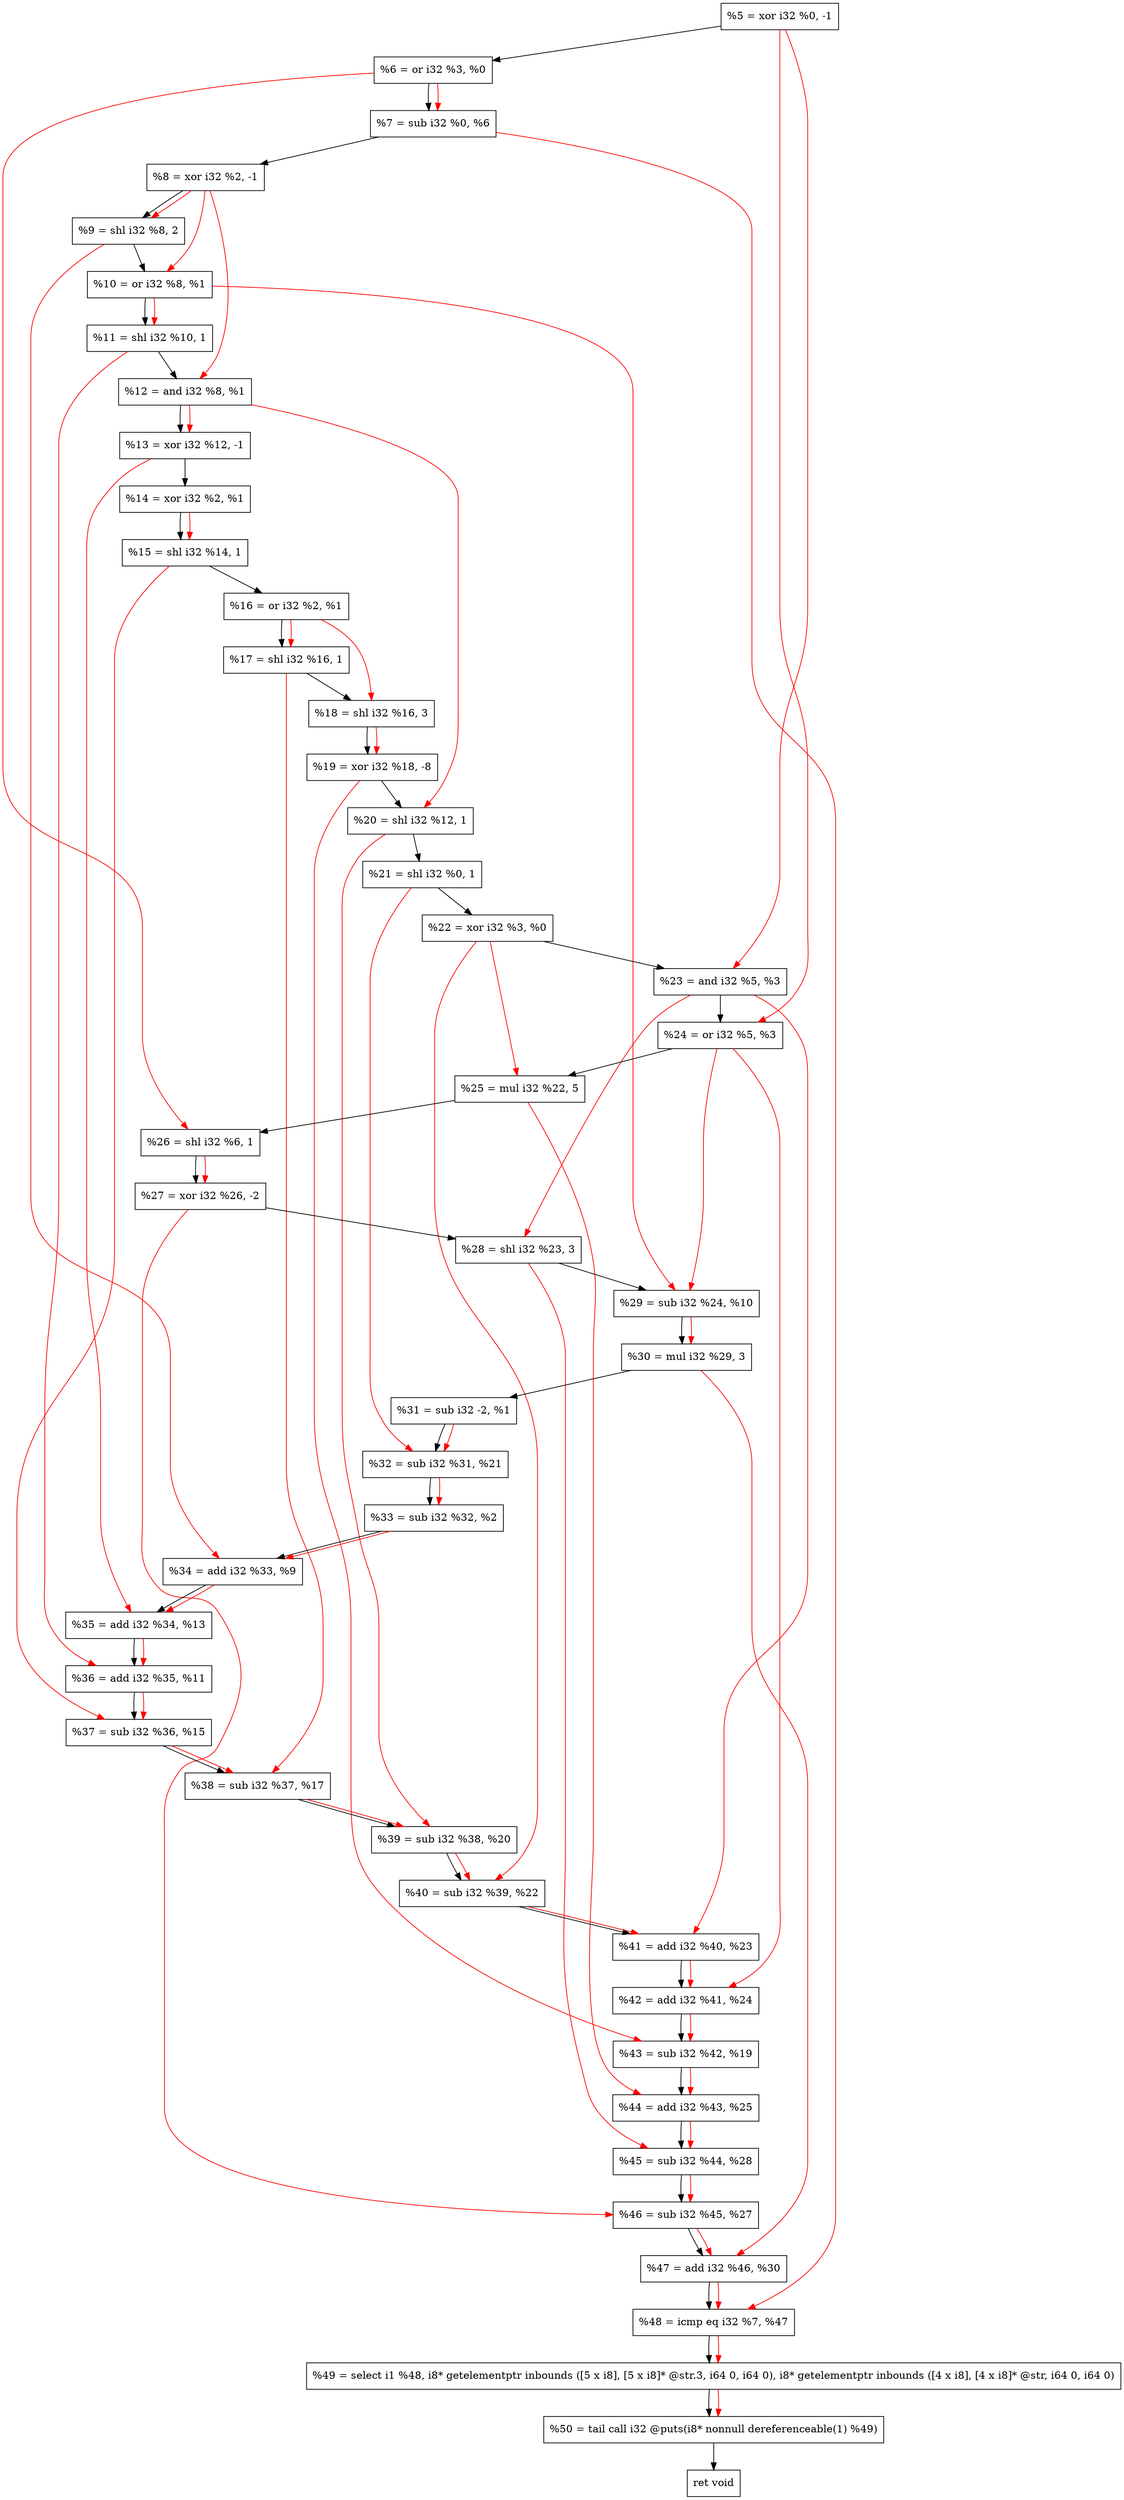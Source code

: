 digraph "DFG for'crackme' function" {
	Node0xc1a1e0[shape=record, label="  %5 = xor i32 %0, -1"];
	Node0xc1a250[shape=record, label="  %6 = or i32 %3, %0"];
	Node0xc1a2c0[shape=record, label="  %7 = sub i32 %0, %6"];
	Node0xc1a330[shape=record, label="  %8 = xor i32 %2, -1"];
	Node0xc1a3d0[shape=record, label="  %9 = shl i32 %8, 2"];
	Node0xc1a440[shape=record, label="  %10 = or i32 %8, %1"];
	Node0xc1a4e0[shape=record, label="  %11 = shl i32 %10, 1"];
	Node0xc1a550[shape=record, label="  %12 = and i32 %8, %1"];
	Node0xc1a5c0[shape=record, label="  %13 = xor i32 %12, -1"];
	Node0xc1a630[shape=record, label="  %14 = xor i32 %2, %1"];
	Node0xc1a6a0[shape=record, label="  %15 = shl i32 %14, 1"];
	Node0xc1a710[shape=record, label="  %16 = or i32 %2, %1"];
	Node0xc1a780[shape=record, label="  %17 = shl i32 %16, 1"];
	Node0xc1a820[shape=record, label="  %18 = shl i32 %16, 3"];
	Node0xc1a8c0[shape=record, label="  %19 = xor i32 %18, -8"];
	Node0xc1a930[shape=record, label="  %20 = shl i32 %12, 1"];
	Node0xc1a9a0[shape=record, label="  %21 = shl i32 %0, 1"];
	Node0xc1aa10[shape=record, label="  %22 = xor i32 %3, %0"];
	Node0xc1aa80[shape=record, label="  %23 = and i32 %5, %3"];
	Node0xc1aaf0[shape=record, label="  %24 = or i32 %5, %3"];
	Node0xc1ab90[shape=record, label="  %25 = mul i32 %22, 5"];
	Node0xc1ac00[shape=record, label="  %26 = shl i32 %6, 1"];
	Node0xc1aca0[shape=record, label="  %27 = xor i32 %26, -2"];
	Node0xc1ad10[shape=record, label="  %28 = shl i32 %23, 3"];
	Node0xc1ad80[shape=record, label="  %29 = sub i32 %24, %10"];
	Node0xc1adf0[shape=record, label="  %30 = mul i32 %29, 3"];
	Node0xc1ae60[shape=record, label="  %31 = sub i32 -2, %1"];
	Node0xc1aed0[shape=record, label="  %32 = sub i32 %31, %21"];
	Node0xc1b150[shape=record, label="  %33 = sub i32 %32, %2"];
	Node0xc1b1c0[shape=record, label="  %34 = add i32 %33, %9"];
	Node0xc1b230[shape=record, label="  %35 = add i32 %34, %13"];
	Node0xc1b2a0[shape=record, label="  %36 = add i32 %35, %11"];
	Node0xc1b310[shape=record, label="  %37 = sub i32 %36, %15"];
	Node0xc1b380[shape=record, label="  %38 = sub i32 %37, %17"];
	Node0xc1b3f0[shape=record, label="  %39 = sub i32 %38, %20"];
	Node0xc1b460[shape=record, label="  %40 = sub i32 %39, %22"];
	Node0xc1b4d0[shape=record, label="  %41 = add i32 %40, %23"];
	Node0xc1b540[shape=record, label="  %42 = add i32 %41, %24"];
	Node0xc1b5b0[shape=record, label="  %43 = sub i32 %42, %19"];
	Node0xc1b620[shape=record, label="  %44 = add i32 %43, %25"];
	Node0xc1b690[shape=record, label="  %45 = sub i32 %44, %28"];
	Node0xc1b700[shape=record, label="  %46 = sub i32 %45, %27"];
	Node0xc1b770[shape=record, label="  %47 = add i32 %46, %30"];
	Node0xc1b7e0[shape=record, label="  %48 = icmp eq i32 %7, %47"];
	Node0xbba268[shape=record, label="  %49 = select i1 %48, i8* getelementptr inbounds ([5 x i8], [5 x i8]* @str.3, i64 0, i64 0), i8* getelementptr inbounds ([4 x i8], [4 x i8]* @str, i64 0, i64 0)"];
	Node0xc1bc80[shape=record, label="  %50 = tail call i32 @puts(i8* nonnull dereferenceable(1) %49)"];
	Node0xc1bcd0[shape=record, label="  ret void"];
	Node0xc1a1e0 -> Node0xc1a250;
	Node0xc1a250 -> Node0xc1a2c0;
	Node0xc1a2c0 -> Node0xc1a330;
	Node0xc1a330 -> Node0xc1a3d0;
	Node0xc1a3d0 -> Node0xc1a440;
	Node0xc1a440 -> Node0xc1a4e0;
	Node0xc1a4e0 -> Node0xc1a550;
	Node0xc1a550 -> Node0xc1a5c0;
	Node0xc1a5c0 -> Node0xc1a630;
	Node0xc1a630 -> Node0xc1a6a0;
	Node0xc1a6a0 -> Node0xc1a710;
	Node0xc1a710 -> Node0xc1a780;
	Node0xc1a780 -> Node0xc1a820;
	Node0xc1a820 -> Node0xc1a8c0;
	Node0xc1a8c0 -> Node0xc1a930;
	Node0xc1a930 -> Node0xc1a9a0;
	Node0xc1a9a0 -> Node0xc1aa10;
	Node0xc1aa10 -> Node0xc1aa80;
	Node0xc1aa80 -> Node0xc1aaf0;
	Node0xc1aaf0 -> Node0xc1ab90;
	Node0xc1ab90 -> Node0xc1ac00;
	Node0xc1ac00 -> Node0xc1aca0;
	Node0xc1aca0 -> Node0xc1ad10;
	Node0xc1ad10 -> Node0xc1ad80;
	Node0xc1ad80 -> Node0xc1adf0;
	Node0xc1adf0 -> Node0xc1ae60;
	Node0xc1ae60 -> Node0xc1aed0;
	Node0xc1aed0 -> Node0xc1b150;
	Node0xc1b150 -> Node0xc1b1c0;
	Node0xc1b1c0 -> Node0xc1b230;
	Node0xc1b230 -> Node0xc1b2a0;
	Node0xc1b2a0 -> Node0xc1b310;
	Node0xc1b310 -> Node0xc1b380;
	Node0xc1b380 -> Node0xc1b3f0;
	Node0xc1b3f0 -> Node0xc1b460;
	Node0xc1b460 -> Node0xc1b4d0;
	Node0xc1b4d0 -> Node0xc1b540;
	Node0xc1b540 -> Node0xc1b5b0;
	Node0xc1b5b0 -> Node0xc1b620;
	Node0xc1b620 -> Node0xc1b690;
	Node0xc1b690 -> Node0xc1b700;
	Node0xc1b700 -> Node0xc1b770;
	Node0xc1b770 -> Node0xc1b7e0;
	Node0xc1b7e0 -> Node0xbba268;
	Node0xbba268 -> Node0xc1bc80;
	Node0xc1bc80 -> Node0xc1bcd0;
edge [color=red]
	Node0xc1a250 -> Node0xc1a2c0;
	Node0xc1a330 -> Node0xc1a3d0;
	Node0xc1a330 -> Node0xc1a440;
	Node0xc1a440 -> Node0xc1a4e0;
	Node0xc1a330 -> Node0xc1a550;
	Node0xc1a550 -> Node0xc1a5c0;
	Node0xc1a630 -> Node0xc1a6a0;
	Node0xc1a710 -> Node0xc1a780;
	Node0xc1a710 -> Node0xc1a820;
	Node0xc1a820 -> Node0xc1a8c0;
	Node0xc1a550 -> Node0xc1a930;
	Node0xc1a1e0 -> Node0xc1aa80;
	Node0xc1a1e0 -> Node0xc1aaf0;
	Node0xc1aa10 -> Node0xc1ab90;
	Node0xc1a250 -> Node0xc1ac00;
	Node0xc1ac00 -> Node0xc1aca0;
	Node0xc1aa80 -> Node0xc1ad10;
	Node0xc1aaf0 -> Node0xc1ad80;
	Node0xc1a440 -> Node0xc1ad80;
	Node0xc1ad80 -> Node0xc1adf0;
	Node0xc1ae60 -> Node0xc1aed0;
	Node0xc1a9a0 -> Node0xc1aed0;
	Node0xc1aed0 -> Node0xc1b150;
	Node0xc1b150 -> Node0xc1b1c0;
	Node0xc1a3d0 -> Node0xc1b1c0;
	Node0xc1b1c0 -> Node0xc1b230;
	Node0xc1a5c0 -> Node0xc1b230;
	Node0xc1b230 -> Node0xc1b2a0;
	Node0xc1a4e0 -> Node0xc1b2a0;
	Node0xc1b2a0 -> Node0xc1b310;
	Node0xc1a6a0 -> Node0xc1b310;
	Node0xc1b310 -> Node0xc1b380;
	Node0xc1a780 -> Node0xc1b380;
	Node0xc1b380 -> Node0xc1b3f0;
	Node0xc1a930 -> Node0xc1b3f0;
	Node0xc1b3f0 -> Node0xc1b460;
	Node0xc1aa10 -> Node0xc1b460;
	Node0xc1b460 -> Node0xc1b4d0;
	Node0xc1aa80 -> Node0xc1b4d0;
	Node0xc1b4d0 -> Node0xc1b540;
	Node0xc1aaf0 -> Node0xc1b540;
	Node0xc1b540 -> Node0xc1b5b0;
	Node0xc1a8c0 -> Node0xc1b5b0;
	Node0xc1b5b0 -> Node0xc1b620;
	Node0xc1ab90 -> Node0xc1b620;
	Node0xc1b620 -> Node0xc1b690;
	Node0xc1ad10 -> Node0xc1b690;
	Node0xc1b690 -> Node0xc1b700;
	Node0xc1aca0 -> Node0xc1b700;
	Node0xc1b700 -> Node0xc1b770;
	Node0xc1adf0 -> Node0xc1b770;
	Node0xc1a2c0 -> Node0xc1b7e0;
	Node0xc1b770 -> Node0xc1b7e0;
	Node0xc1b7e0 -> Node0xbba268;
	Node0xbba268 -> Node0xc1bc80;
}
